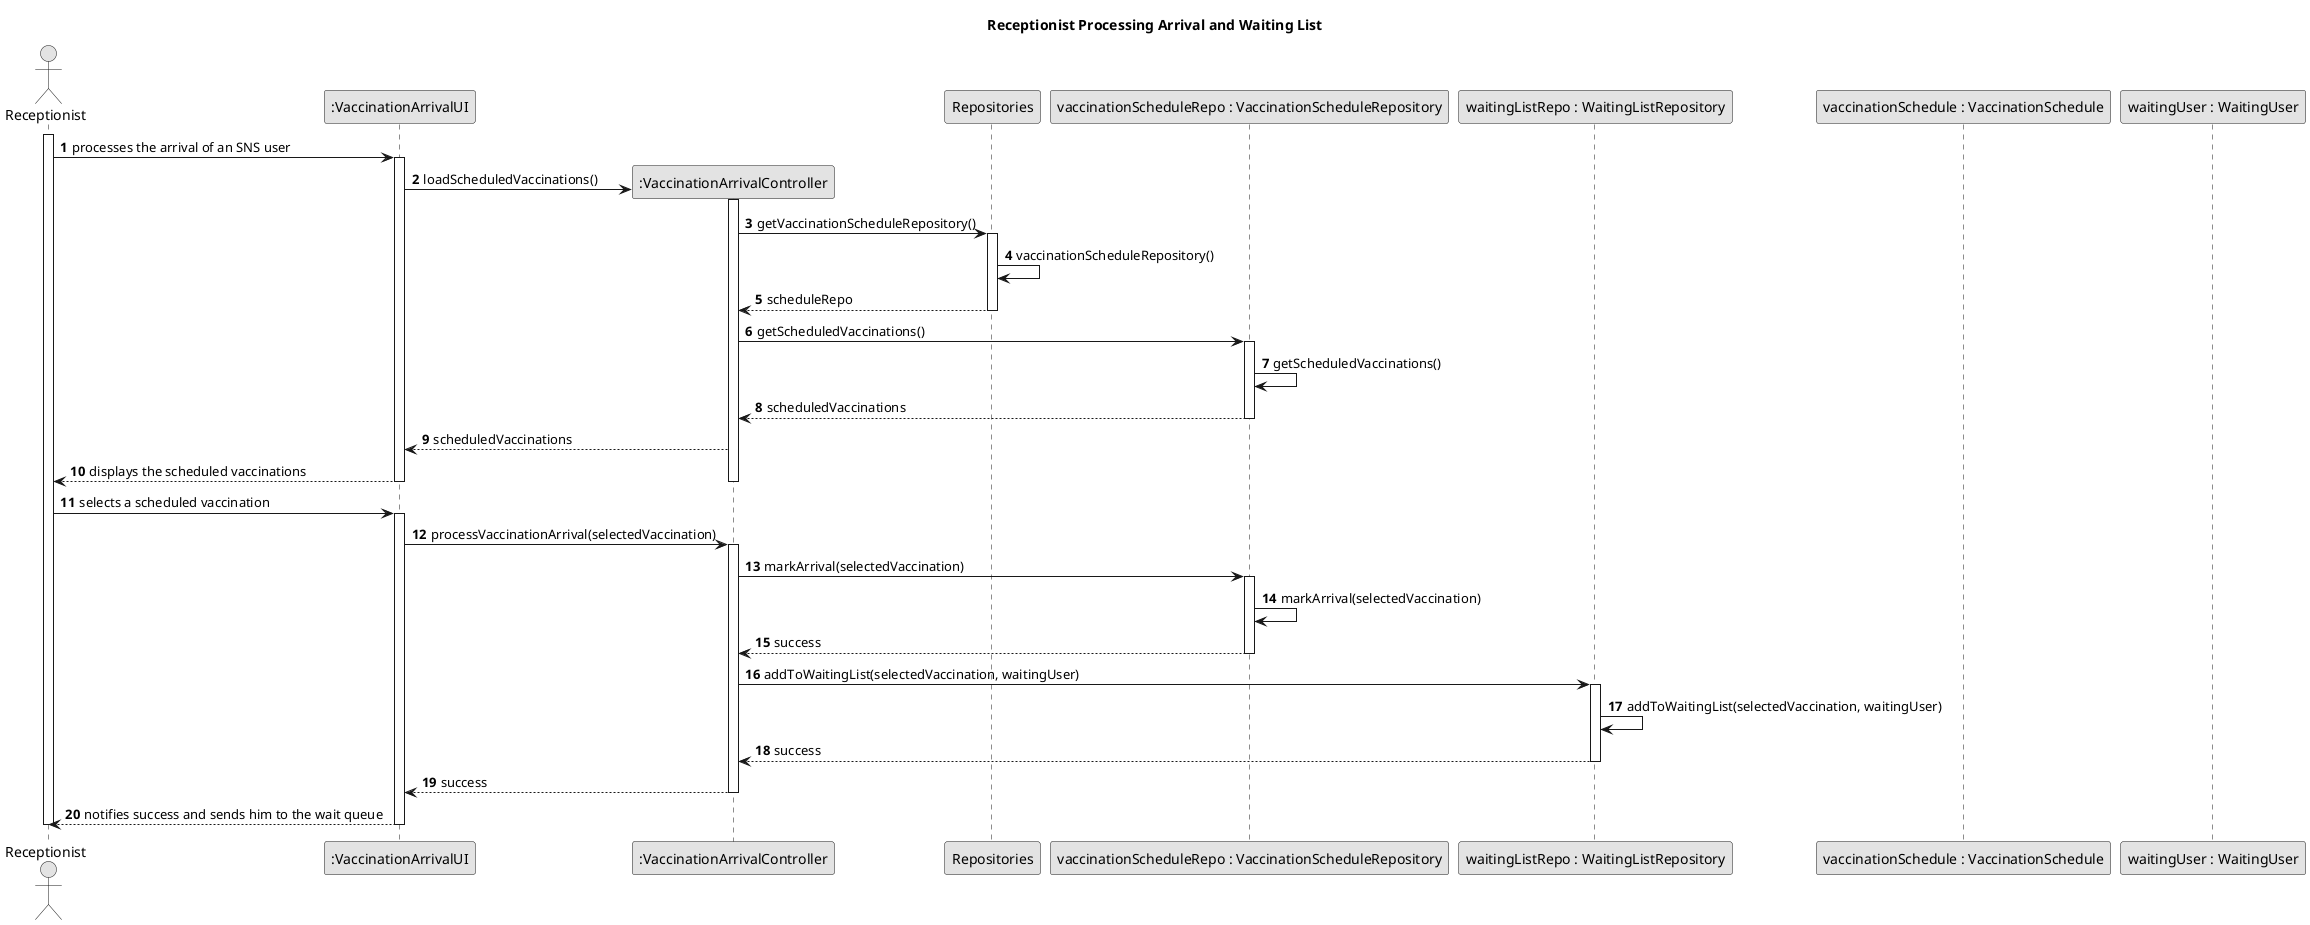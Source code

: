 @startuml
skinparam monochrome true
skinparam packageStyle rectangle
skinparam shadowing false

title Receptionist Processing Arrival and Waiting List

autonumber

actor Receptionist
participant ":VaccinationArrivalUI" as ui
participant ":VaccinationArrivalController" as ctrl
participant Repositories
participant "vaccinationScheduleRepo : VaccinationScheduleRepository" as scheduleRepo
participant "waitingListRepo : WaitingListRepository" as waitingListRepo
participant "vaccinationSchedule : VaccinationSchedule" as schedule
participant "waitingUser : WaitingUser" as waitingUser

activate Receptionist

    Receptionist -> ui : processes the arrival of an SNS user
    activate ui
        ui -> ctrl** : loadScheduledVaccinations()
        activate ctrl
            ctrl -> Repositories : getVaccinationScheduleRepository()
            activate Repositories
                Repositories -> Repositories : vaccinationScheduleRepository()
                Repositories --> ctrl : scheduleRepo
            deactivate Repositories
            ctrl -> scheduleRepo : getScheduledVaccinations()
            activate scheduleRepo
                scheduleRepo -> scheduleRepo : getScheduledVaccinations()
                scheduleRepo --> ctrl : scheduledVaccinations
            deactivate scheduleRepo
            ctrl --> ui : scheduledVaccinations
            ui --> Receptionist : displays the scheduled vaccinations
        deactivate ctrl
    deactivate ui

    Receptionist -> ui : selects a scheduled vaccination
    activate ui
        ui -> ctrl : processVaccinationArrival(selectedVaccination)
        activate ctrl
            ctrl -> scheduleRepo : markArrival(selectedVaccination)
            activate scheduleRepo
                scheduleRepo -> scheduleRepo : markArrival(selectedVaccination)
                scheduleRepo --> ctrl : success
            deactivate scheduleRepo
            ctrl -> waitingListRepo : addToWaitingList(selectedVaccination, waitingUser)
            activate waitingListRepo
                waitingListRepo -> waitingListRepo : addToWaitingList(selectedVaccination, waitingUser)
                waitingListRepo --> ctrl : success
            deactivate waitingListRepo
            ctrl --> ui : success
        deactivate ctrl
        ui --> Receptionist : notifies success and sends him to the wait queue
    deactivate ui

deactivate Receptionist

@enduml
